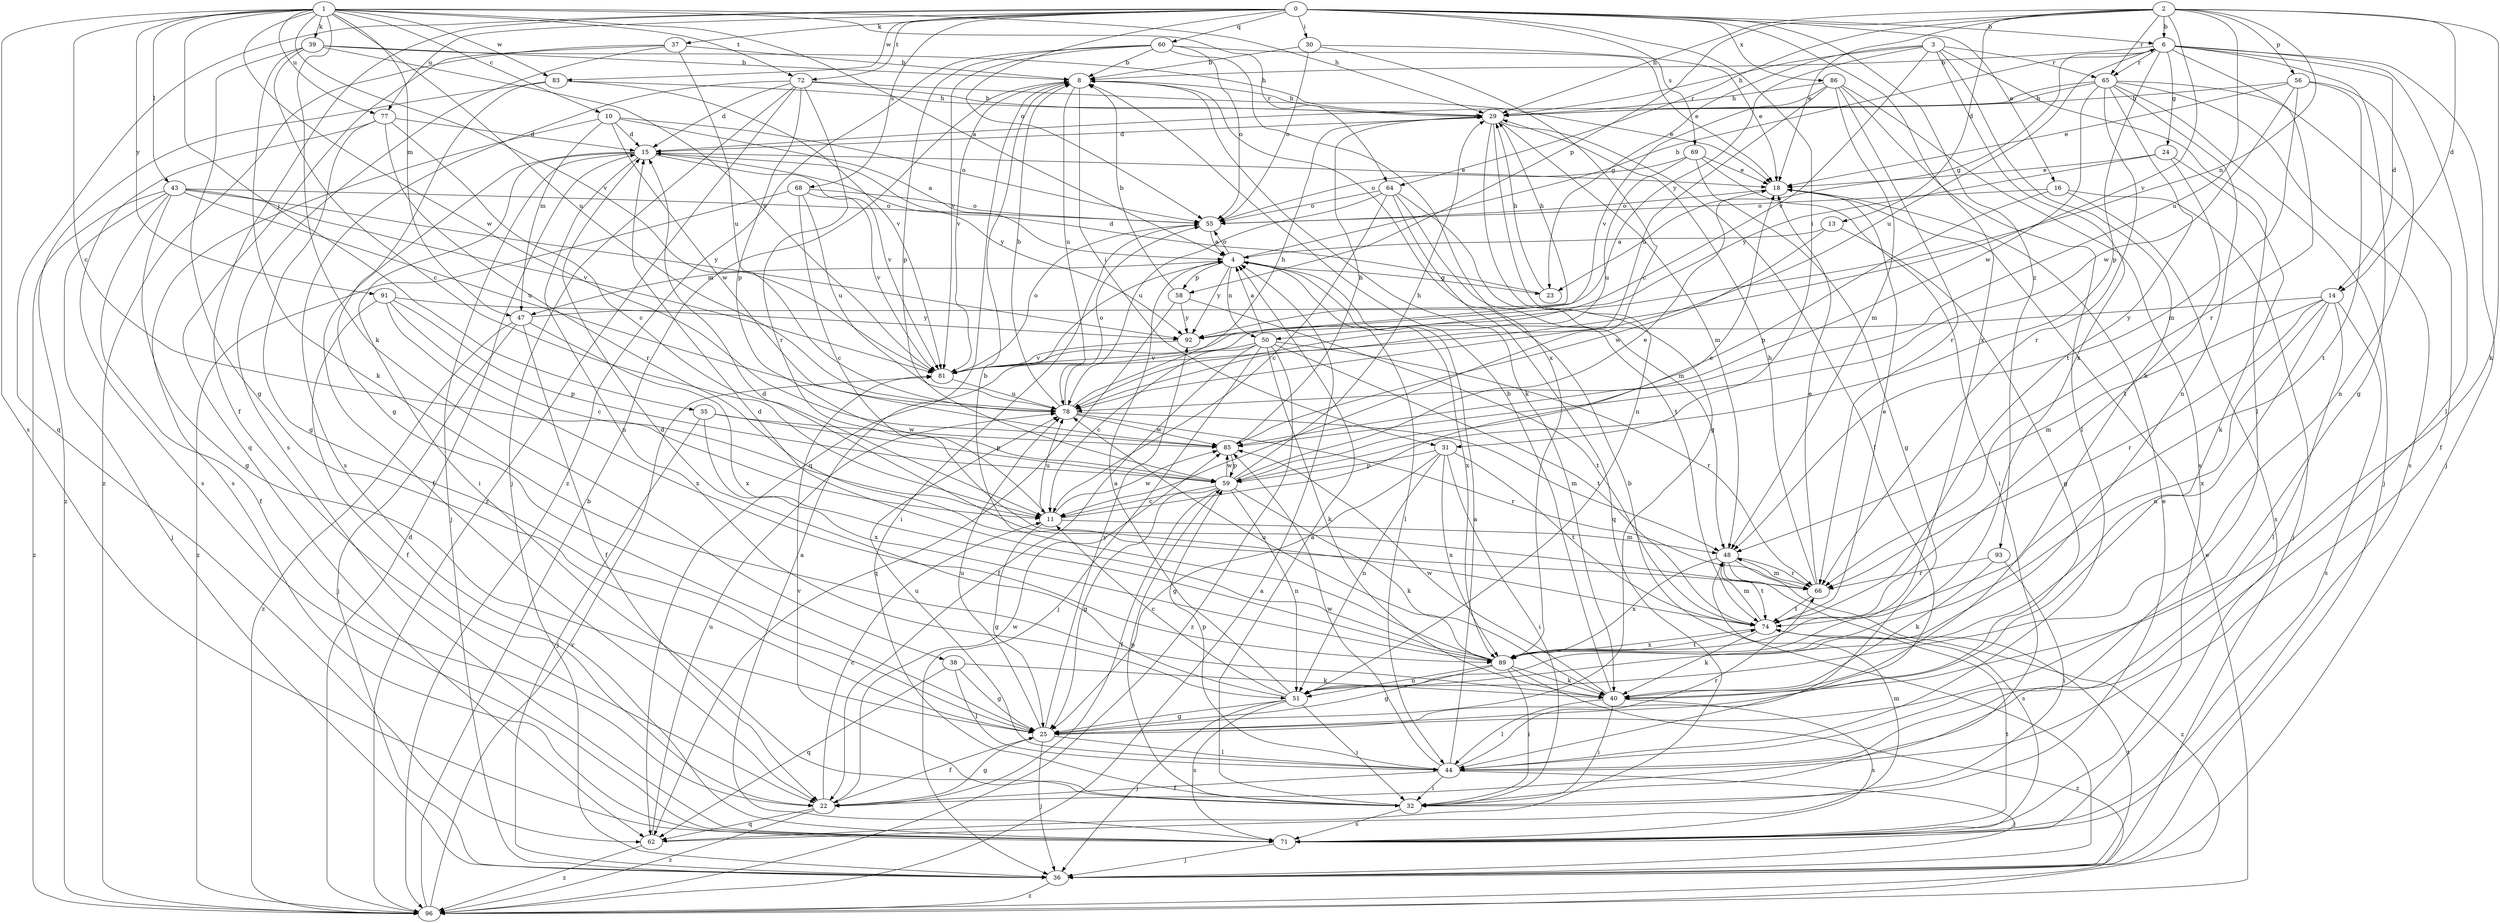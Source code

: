 strict digraph  {
0;
1;
2;
3;
4;
6;
8;
10;
11;
13;
14;
15;
16;
18;
22;
23;
24;
25;
29;
30;
31;
32;
35;
36;
37;
38;
39;
40;
43;
44;
47;
48;
50;
51;
55;
56;
58;
59;
60;
62;
64;
65;
66;
68;
69;
71;
72;
74;
77;
78;
81;
83;
85;
86;
89;
91;
92;
93;
96;
0 -> 6  [label=b];
0 -> 16  [label=e];
0 -> 22  [label=f];
0 -> 30  [label=i];
0 -> 31  [label=i];
0 -> 37  [label=k];
0 -> 55  [label=o];
0 -> 60  [label=q];
0 -> 62  [label=q];
0 -> 68  [label=s];
0 -> 69  [label=s];
0 -> 72  [label=t];
0 -> 77  [label=u];
0 -> 83  [label=w];
0 -> 86  [label=x];
0 -> 89  [label=x];
0 -> 93  [label=z];
1 -> 4  [label=a];
1 -> 10  [label=c];
1 -> 11  [label=c];
1 -> 29  [label=h];
1 -> 35  [label=j];
1 -> 38  [label=k];
1 -> 39  [label=k];
1 -> 43  [label=l];
1 -> 47  [label=m];
1 -> 64  [label=r];
1 -> 71  [label=s];
1 -> 72  [label=t];
1 -> 77  [label=u];
1 -> 78  [label=u];
1 -> 81  [label=v];
1 -> 83  [label=w];
1 -> 85  [label=w];
1 -> 91  [label=y];
2 -> 6  [label=b];
2 -> 13  [label=d];
2 -> 14  [label=d];
2 -> 18  [label=e];
2 -> 29  [label=h];
2 -> 40  [label=k];
2 -> 50  [label=n];
2 -> 56  [label=p];
2 -> 58  [label=p];
2 -> 64  [label=r];
2 -> 65  [label=r];
2 -> 78  [label=u];
2 -> 81  [label=v];
3 -> 23  [label=g];
3 -> 29  [label=h];
3 -> 40  [label=k];
3 -> 44  [label=l];
3 -> 65  [label=r];
3 -> 81  [label=v];
3 -> 89  [label=x];
3 -> 92  [label=y];
4 -> 6  [label=b];
4 -> 23  [label=g];
4 -> 44  [label=l];
4 -> 47  [label=m];
4 -> 50  [label=n];
4 -> 55  [label=o];
4 -> 58  [label=p];
4 -> 89  [label=x];
4 -> 92  [label=y];
6 -> 8  [label=b];
6 -> 14  [label=d];
6 -> 23  [label=g];
6 -> 24  [label=g];
6 -> 25  [label=g];
6 -> 36  [label=j];
6 -> 44  [label=l];
6 -> 59  [label=p];
6 -> 65  [label=r];
6 -> 66  [label=r];
6 -> 78  [label=u];
8 -> 29  [label=h];
8 -> 31  [label=i];
8 -> 40  [label=k];
8 -> 62  [label=q];
8 -> 78  [label=u];
8 -> 81  [label=v];
10 -> 4  [label=a];
10 -> 15  [label=d];
10 -> 47  [label=m];
10 -> 55  [label=o];
10 -> 71  [label=s];
10 -> 85  [label=w];
11 -> 18  [label=e];
11 -> 25  [label=g];
11 -> 48  [label=m];
11 -> 78  [label=u];
11 -> 85  [label=w];
13 -> 4  [label=a];
13 -> 25  [label=g];
13 -> 85  [label=w];
14 -> 44  [label=l];
14 -> 48  [label=m];
14 -> 51  [label=n];
14 -> 66  [label=r];
14 -> 71  [label=s];
14 -> 89  [label=x];
14 -> 92  [label=y];
15 -> 18  [label=e];
15 -> 22  [label=f];
15 -> 32  [label=i];
15 -> 36  [label=j];
15 -> 51  [label=n];
15 -> 81  [label=v];
15 -> 92  [label=y];
16 -> 36  [label=j];
16 -> 55  [label=o];
16 -> 59  [label=p];
16 -> 71  [label=s];
18 -> 55  [label=o];
22 -> 11  [label=c];
22 -> 25  [label=g];
22 -> 62  [label=q];
22 -> 85  [label=w];
22 -> 96  [label=z];
23 -> 15  [label=d];
23 -> 29  [label=h];
24 -> 18  [label=e];
24 -> 40  [label=k];
24 -> 74  [label=t];
24 -> 92  [label=y];
25 -> 22  [label=f];
25 -> 36  [label=j];
25 -> 44  [label=l];
25 -> 78  [label=u];
25 -> 92  [label=y];
29 -> 15  [label=d];
29 -> 25  [label=g];
29 -> 44  [label=l];
29 -> 48  [label=m];
29 -> 51  [label=n];
30 -> 8  [label=b];
30 -> 11  [label=c];
30 -> 18  [label=e];
30 -> 55  [label=o];
31 -> 25  [label=g];
31 -> 32  [label=i];
31 -> 51  [label=n];
31 -> 59  [label=p];
31 -> 74  [label=t];
31 -> 89  [label=x];
32 -> 4  [label=a];
32 -> 18  [label=e];
32 -> 59  [label=p];
32 -> 71  [label=s];
32 -> 81  [label=v];
35 -> 36  [label=j];
35 -> 59  [label=p];
35 -> 85  [label=w];
35 -> 89  [label=x];
36 -> 8  [label=b];
36 -> 74  [label=t];
36 -> 96  [label=z];
37 -> 8  [label=b];
37 -> 62  [label=q];
37 -> 71  [label=s];
37 -> 78  [label=u];
37 -> 96  [label=z];
38 -> 25  [label=g];
38 -> 40  [label=k];
38 -> 44  [label=l];
38 -> 62  [label=q];
39 -> 8  [label=b];
39 -> 11  [label=c];
39 -> 25  [label=g];
39 -> 29  [label=h];
39 -> 40  [label=k];
39 -> 81  [label=v];
40 -> 8  [label=b];
40 -> 32  [label=i];
40 -> 44  [label=l];
40 -> 71  [label=s];
40 -> 85  [label=w];
43 -> 22  [label=f];
43 -> 25  [label=g];
43 -> 36  [label=j];
43 -> 55  [label=o];
43 -> 78  [label=u];
43 -> 81  [label=v];
43 -> 92  [label=y];
43 -> 96  [label=z];
44 -> 4  [label=a];
44 -> 22  [label=f];
44 -> 32  [label=i];
44 -> 36  [label=j];
44 -> 59  [label=p];
44 -> 66  [label=r];
44 -> 78  [label=u];
44 -> 85  [label=w];
47 -> 22  [label=f];
47 -> 29  [label=h];
47 -> 36  [label=j];
47 -> 89  [label=x];
47 -> 96  [label=z];
48 -> 66  [label=r];
48 -> 71  [label=s];
48 -> 74  [label=t];
48 -> 89  [label=x];
48 -> 96  [label=z];
50 -> 4  [label=a];
50 -> 11  [label=c];
50 -> 22  [label=f];
50 -> 36  [label=j];
50 -> 40  [label=k];
50 -> 66  [label=r];
50 -> 74  [label=t];
50 -> 81  [label=v];
50 -> 96  [label=z];
51 -> 4  [label=a];
51 -> 11  [label=c];
51 -> 15  [label=d];
51 -> 25  [label=g];
51 -> 32  [label=i];
51 -> 36  [label=j];
51 -> 71  [label=s];
55 -> 4  [label=a];
55 -> 32  [label=i];
56 -> 18  [label=e];
56 -> 29  [label=h];
56 -> 48  [label=m];
56 -> 51  [label=n];
56 -> 74  [label=t];
56 -> 85  [label=w];
58 -> 8  [label=b];
58 -> 62  [label=q];
58 -> 74  [label=t];
58 -> 92  [label=y];
59 -> 11  [label=c];
59 -> 18  [label=e];
59 -> 22  [label=f];
59 -> 25  [label=g];
59 -> 29  [label=h];
59 -> 40  [label=k];
59 -> 51  [label=n];
59 -> 85  [label=w];
60 -> 8  [label=b];
60 -> 18  [label=e];
60 -> 55  [label=o];
60 -> 59  [label=p];
60 -> 81  [label=v];
60 -> 89  [label=x];
60 -> 96  [label=z];
62 -> 48  [label=m];
62 -> 78  [label=u];
62 -> 96  [label=z];
64 -> 11  [label=c];
64 -> 48  [label=m];
64 -> 55  [label=o];
64 -> 62  [label=q];
64 -> 74  [label=t];
64 -> 78  [label=u];
65 -> 15  [label=d];
65 -> 22  [label=f];
65 -> 29  [label=h];
65 -> 36  [label=j];
65 -> 51  [label=n];
65 -> 66  [label=r];
65 -> 71  [label=s];
65 -> 74  [label=t];
65 -> 85  [label=w];
66 -> 18  [label=e];
66 -> 29  [label=h];
66 -> 48  [label=m];
66 -> 74  [label=t];
68 -> 11  [label=c];
68 -> 55  [label=o];
68 -> 78  [label=u];
68 -> 81  [label=v];
68 -> 96  [label=z];
69 -> 18  [label=e];
69 -> 25  [label=g];
69 -> 32  [label=i];
69 -> 55  [label=o];
69 -> 78  [label=u];
71 -> 4  [label=a];
71 -> 36  [label=j];
71 -> 74  [label=t];
72 -> 15  [label=d];
72 -> 18  [label=e];
72 -> 29  [label=h];
72 -> 36  [label=j];
72 -> 59  [label=p];
72 -> 66  [label=r];
72 -> 71  [label=s];
72 -> 96  [label=z];
74 -> 15  [label=d];
74 -> 18  [label=e];
74 -> 40  [label=k];
74 -> 48  [label=m];
74 -> 89  [label=x];
77 -> 11  [label=c];
77 -> 15  [label=d];
77 -> 25  [label=g];
77 -> 66  [label=r];
77 -> 71  [label=s];
78 -> 8  [label=b];
78 -> 29  [label=h];
78 -> 48  [label=m];
78 -> 55  [label=o];
78 -> 66  [label=r];
78 -> 85  [label=w];
81 -> 55  [label=o];
81 -> 78  [label=u];
83 -> 25  [label=g];
83 -> 29  [label=h];
83 -> 81  [label=v];
83 -> 96  [label=z];
85 -> 29  [label=h];
85 -> 59  [label=p];
86 -> 29  [label=h];
86 -> 44  [label=l];
86 -> 48  [label=m];
86 -> 66  [label=r];
86 -> 71  [label=s];
86 -> 78  [label=u];
86 -> 81  [label=v];
89 -> 8  [label=b];
89 -> 15  [label=d];
89 -> 25  [label=g];
89 -> 32  [label=i];
89 -> 40  [label=k];
89 -> 51  [label=n];
89 -> 74  [label=t];
89 -> 78  [label=u];
89 -> 96  [label=z];
91 -> 11  [label=c];
91 -> 22  [label=f];
91 -> 59  [label=p];
91 -> 89  [label=x];
91 -> 92  [label=y];
92 -> 81  [label=v];
93 -> 32  [label=i];
93 -> 40  [label=k];
93 -> 66  [label=r];
96 -> 4  [label=a];
96 -> 8  [label=b];
96 -> 15  [label=d];
96 -> 18  [label=e];
96 -> 81  [label=v];
}
